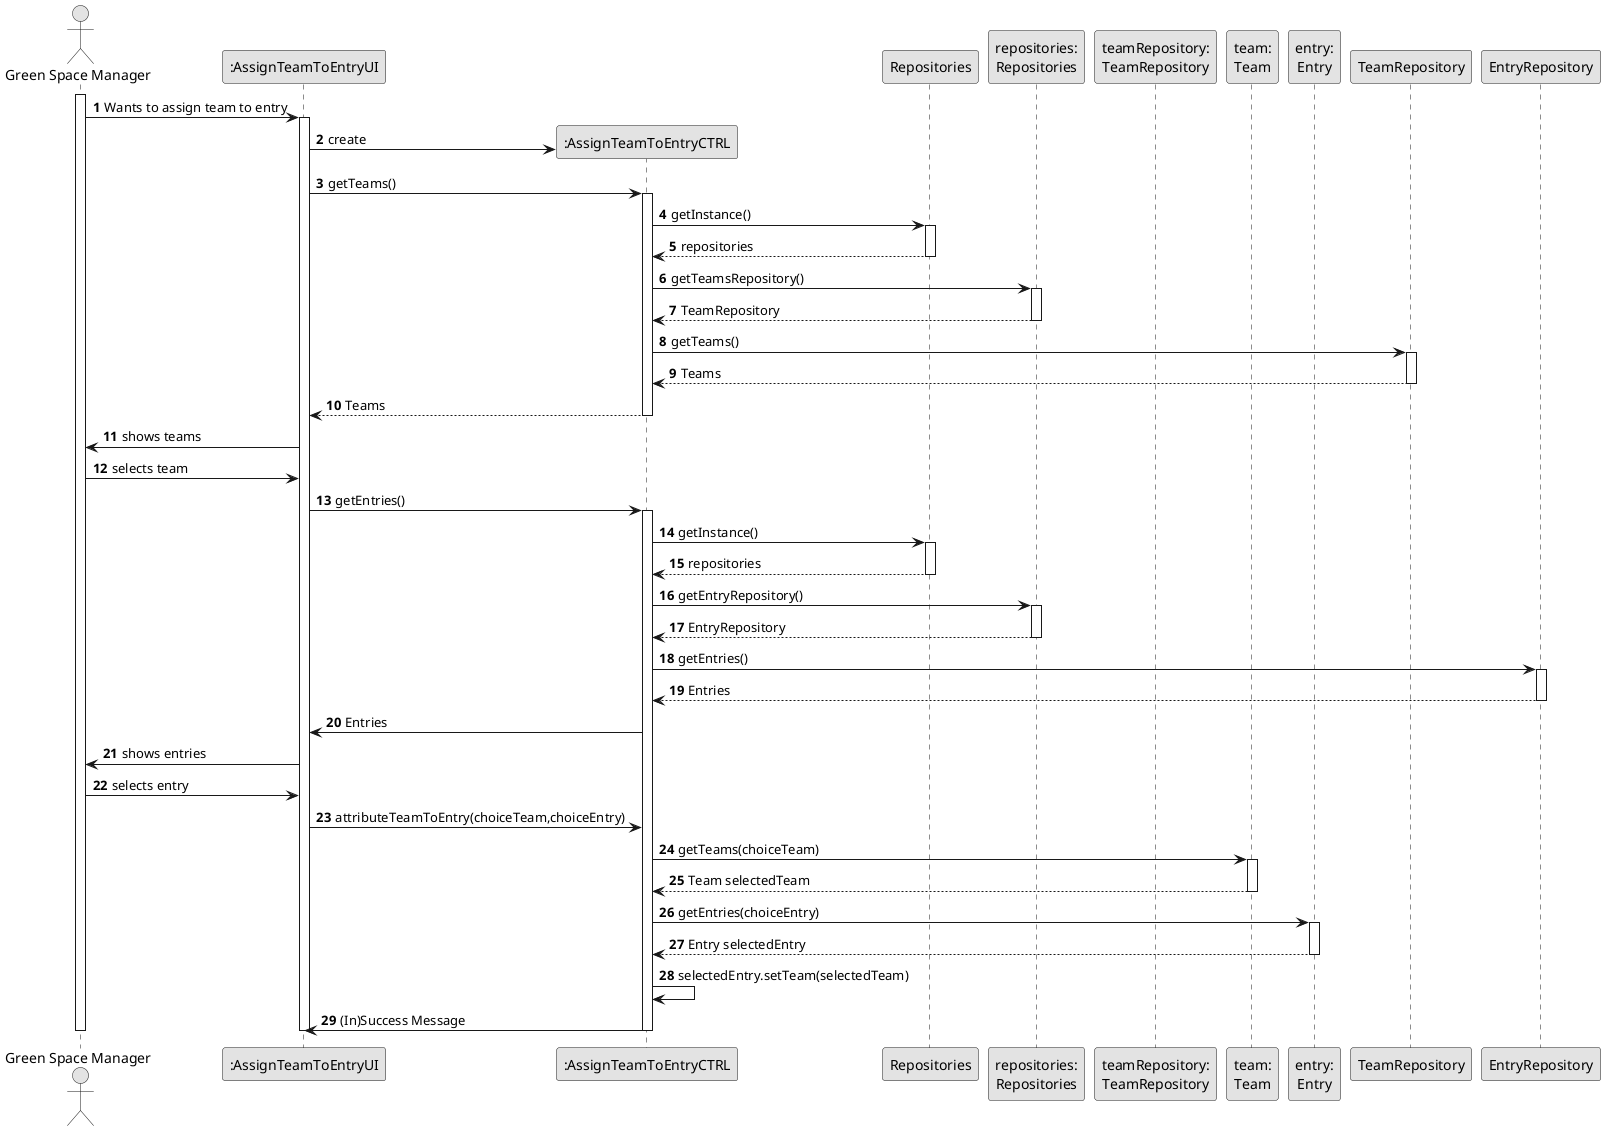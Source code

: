 @startuml
skinparam monochrome true
skinparam packageStyle rectangle
skinparam shadowing false

autonumber

actor "Green Space Manager" as GSM
participant ":AssignTeamToEntryUI" as UI
participant ":AssignTeamToEntryCTRL" as CTRL
participant "Repositories" as Rep
participant "repositories:\nRepositories" as Repositories
participant "teamRepository:\nTeamRepository" as VehicleRepository
participant "team:\nTeam" as Team
participant "entry:\nEntry" as Entry

activate GSM
    GSM -> UI : Wants to assign team to entry
    activate UI
        UI -> CTRL** : create
        UI -> CTRL : getTeams()
        activate CTRL

            CTRL -> Rep : getInstance()
            activate Rep
                Rep --> CTRL : repositories
            deactivate Rep

            CTRL -> Repositories : getTeamsRepository()
            activate Repositories
                Repositories --> CTRL : TeamRepository
            deactivate Repositories

            CTRL -> TeamRepository : getTeams()
            activate TeamRepository
                TeamRepository --> CTRL : Teams
            deactivate TeamRepository

        CTRL --> UI : Teams
        deactivate CTRL

        UI -> GSM : shows teams
        GSM -> UI : selects team
        UI -> CTRL : getEntries()
        activate CTRL

            CTRL -> Rep : getInstance()
            activate Rep
                Rep --> CTRL : repositories
            deactivate Rep

            CTRL -> Repositories : getEntryRepository()
            activate Repositories
                Repositories --> CTRL : EntryRepository
            deactivate Repositories

            CTRL -> EntryRepository : getEntries()
            activate EntryRepository
                EntryRepository --> CTRL : Entries

            deactivate EntryRepository
            CTRL -> UI : Entries
            UI -> GSM : shows entries
            GSM -> UI : selects entry
            UI -> CTRL : attributeTeamToEntry(choiceTeam,choiceEntry)
             CTRL -> Team : getTeams(choiceTeam)
                        activate Team
                            Team --> CTRL : Team selectedTeam
                        deactivate Team
             CTRL -> Entry : getEntries(choiceEntry)
                                     activate Entry
                                         Entry --> CTRL : Entry selectedEntry
                                     deactivate Entry
                                     CTRL -> CTRL : selectedEntry.setTeam(selectedTeam)
                                     CTRL -> UI : (In)Success Message

        deactivate CTRL
    deactivate UI
deactivate GSM

@enduml
